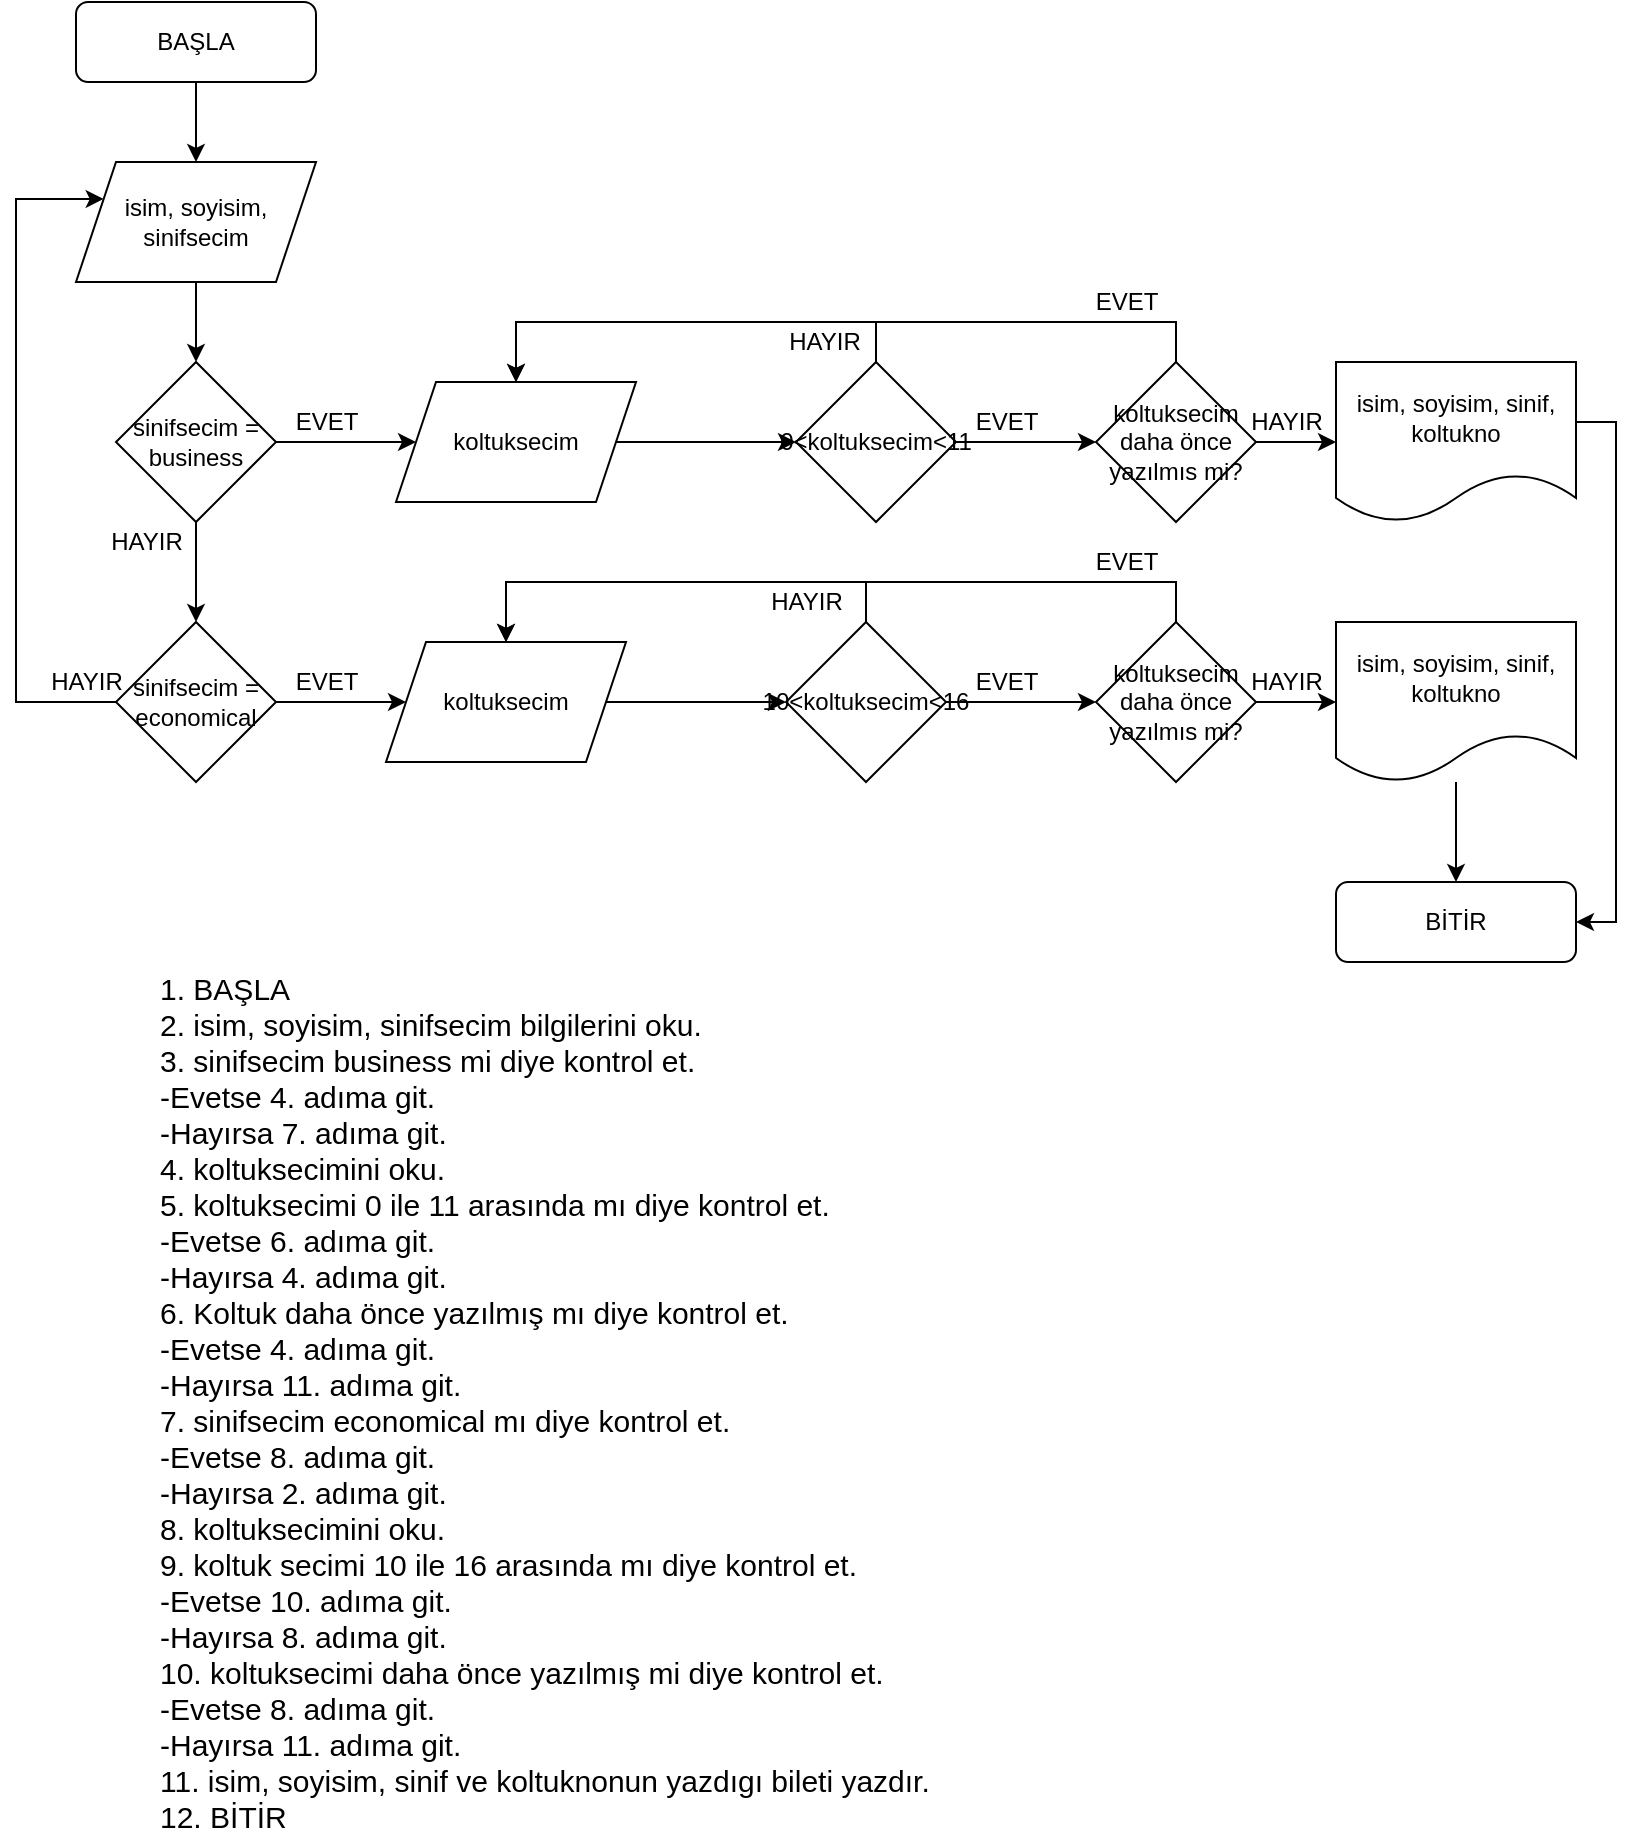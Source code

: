 <mxfile version="15.9.1" type="device"><diagram id="avZGLxDo9xpe03DCJ-uk" name="Page-1"><mxGraphModel dx="1422" dy="786" grid="1" gridSize="10" guides="1" tooltips="1" connect="1" arrows="1" fold="1" page="1" pageScale="1" pageWidth="827" pageHeight="1169" math="0" shadow="0"><root><mxCell id="0"/><mxCell id="1" parent="0"/><mxCell id="EaN9oWkHZuH9OkFxOJ4N-5" value="" style="edgeStyle=orthogonalEdgeStyle;rounded=0;orthogonalLoop=1;jettySize=auto;html=1;" edge="1" parent="1" source="EaN9oWkHZuH9OkFxOJ4N-1" target="EaN9oWkHZuH9OkFxOJ4N-2"><mxGeometry relative="1" as="geometry"/></mxCell><mxCell id="EaN9oWkHZuH9OkFxOJ4N-1" value="BAŞLA" style="rounded=1;whiteSpace=wrap;html=1;" vertex="1" parent="1"><mxGeometry x="40" y="40" width="120" height="40" as="geometry"/></mxCell><mxCell id="EaN9oWkHZuH9OkFxOJ4N-6" value="" style="edgeStyle=orthogonalEdgeStyle;rounded=0;orthogonalLoop=1;jettySize=auto;html=1;" edge="1" parent="1" source="EaN9oWkHZuH9OkFxOJ4N-2" target="EaN9oWkHZuH9OkFxOJ4N-3"><mxGeometry relative="1" as="geometry"/></mxCell><mxCell id="EaN9oWkHZuH9OkFxOJ4N-2" value="isim, soyisim, sinifsecim" style="shape=parallelogram;perimeter=parallelogramPerimeter;whiteSpace=wrap;html=1;fixedSize=1;" vertex="1" parent="1"><mxGeometry x="40" y="120" width="120" height="60" as="geometry"/></mxCell><mxCell id="EaN9oWkHZuH9OkFxOJ4N-7" value="" style="edgeStyle=orthogonalEdgeStyle;rounded=0;orthogonalLoop=1;jettySize=auto;html=1;" edge="1" parent="1" source="EaN9oWkHZuH9OkFxOJ4N-3" target="EaN9oWkHZuH9OkFxOJ4N-4"><mxGeometry relative="1" as="geometry"/></mxCell><mxCell id="EaN9oWkHZuH9OkFxOJ4N-18" value="" style="edgeStyle=orthogonalEdgeStyle;rounded=0;orthogonalLoop=1;jettySize=auto;html=1;" edge="1" parent="1" source="EaN9oWkHZuH9OkFxOJ4N-3" target="EaN9oWkHZuH9OkFxOJ4N-8"><mxGeometry relative="1" as="geometry"/></mxCell><mxCell id="EaN9oWkHZuH9OkFxOJ4N-3" value="sinifsecim = business" style="rhombus;whiteSpace=wrap;html=1;" vertex="1" parent="1"><mxGeometry x="60" y="220" width="80" height="80" as="geometry"/></mxCell><mxCell id="EaN9oWkHZuH9OkFxOJ4N-17" value="" style="edgeStyle=orthogonalEdgeStyle;rounded=0;orthogonalLoop=1;jettySize=auto;html=1;" edge="1" parent="1" source="EaN9oWkHZuH9OkFxOJ4N-4" target="EaN9oWkHZuH9OkFxOJ4N-14"><mxGeometry relative="1" as="geometry"/></mxCell><mxCell id="EaN9oWkHZuH9OkFxOJ4N-31" style="edgeStyle=orthogonalEdgeStyle;rounded=0;orthogonalLoop=1;jettySize=auto;html=1;entryX=0;entryY=0.25;entryDx=0;entryDy=0;" edge="1" parent="1" source="EaN9oWkHZuH9OkFxOJ4N-4" target="EaN9oWkHZuH9OkFxOJ4N-2"><mxGeometry relative="1" as="geometry"><Array as="points"><mxPoint x="10" y="390"/><mxPoint x="10" y="139"/></Array></mxGeometry></mxCell><mxCell id="EaN9oWkHZuH9OkFxOJ4N-4" value="sinifsecim = economical" style="rhombus;whiteSpace=wrap;html=1;" vertex="1" parent="1"><mxGeometry x="60" y="350" width="80" height="80" as="geometry"/></mxCell><mxCell id="EaN9oWkHZuH9OkFxOJ4N-19" value="" style="edgeStyle=orthogonalEdgeStyle;rounded=0;orthogonalLoop=1;jettySize=auto;html=1;" edge="1" parent="1" source="EaN9oWkHZuH9OkFxOJ4N-8" target="EaN9oWkHZuH9OkFxOJ4N-9"><mxGeometry relative="1" as="geometry"/></mxCell><mxCell id="EaN9oWkHZuH9OkFxOJ4N-8" value="koltuksecim" style="shape=parallelogram;perimeter=parallelogramPerimeter;whiteSpace=wrap;html=1;fixedSize=1;" vertex="1" parent="1"><mxGeometry x="200" y="230" width="120" height="60" as="geometry"/></mxCell><mxCell id="EaN9oWkHZuH9OkFxOJ4N-22" value="" style="edgeStyle=orthogonalEdgeStyle;rounded=0;orthogonalLoop=1;jettySize=auto;html=1;" edge="1" parent="1" source="EaN9oWkHZuH9OkFxOJ4N-9" target="EaN9oWkHZuH9OkFxOJ4N-20"><mxGeometry relative="1" as="geometry"/></mxCell><mxCell id="EaN9oWkHZuH9OkFxOJ4N-27" style="edgeStyle=orthogonalEdgeStyle;rounded=0;orthogonalLoop=1;jettySize=auto;html=1;entryX=0.5;entryY=0;entryDx=0;entryDy=0;" edge="1" parent="1" source="EaN9oWkHZuH9OkFxOJ4N-9" target="EaN9oWkHZuH9OkFxOJ4N-8"><mxGeometry relative="1" as="geometry"><Array as="points"><mxPoint x="440" y="200"/><mxPoint x="260" y="200"/></Array></mxGeometry></mxCell><mxCell id="EaN9oWkHZuH9OkFxOJ4N-9" value="0&amp;lt;koltuksecim&amp;lt;11" style="rhombus;whiteSpace=wrap;html=1;" vertex="1" parent="1"><mxGeometry x="400" y="220" width="80" height="80" as="geometry"/></mxCell><mxCell id="EaN9oWkHZuH9OkFxOJ4N-34" style="edgeStyle=orthogonalEdgeStyle;rounded=0;orthogonalLoop=1;jettySize=auto;html=1;entryX=1;entryY=0.5;entryDx=0;entryDy=0;" edge="1" parent="1" source="EaN9oWkHZuH9OkFxOJ4N-10" target="EaN9oWkHZuH9OkFxOJ4N-32"><mxGeometry relative="1" as="geometry"><Array as="points"><mxPoint x="810" y="250"/><mxPoint x="810" y="500"/></Array></mxGeometry></mxCell><mxCell id="EaN9oWkHZuH9OkFxOJ4N-10" value="isim, soyisim, sinif, koltukno" style="shape=document;whiteSpace=wrap;html=1;boundedLbl=1;" vertex="1" parent="1"><mxGeometry x="670" y="220" width="120" height="80" as="geometry"/></mxCell><mxCell id="EaN9oWkHZuH9OkFxOJ4N-24" value="" style="edgeStyle=orthogonalEdgeStyle;rounded=0;orthogonalLoop=1;jettySize=auto;html=1;" edge="1" parent="1" source="EaN9oWkHZuH9OkFxOJ4N-14" target="EaN9oWkHZuH9OkFxOJ4N-15"><mxGeometry relative="1" as="geometry"/></mxCell><mxCell id="EaN9oWkHZuH9OkFxOJ4N-14" value="koltuksecim" style="shape=parallelogram;perimeter=parallelogramPerimeter;whiteSpace=wrap;html=1;fixedSize=1;" vertex="1" parent="1"><mxGeometry x="195" y="360" width="120" height="60" as="geometry"/></mxCell><mxCell id="EaN9oWkHZuH9OkFxOJ4N-25" value="" style="edgeStyle=orthogonalEdgeStyle;rounded=0;orthogonalLoop=1;jettySize=auto;html=1;" edge="1" parent="1" source="EaN9oWkHZuH9OkFxOJ4N-15" target="EaN9oWkHZuH9OkFxOJ4N-21"><mxGeometry relative="1" as="geometry"/></mxCell><mxCell id="EaN9oWkHZuH9OkFxOJ4N-29" style="edgeStyle=orthogonalEdgeStyle;rounded=0;orthogonalLoop=1;jettySize=auto;html=1;entryX=0.5;entryY=0;entryDx=0;entryDy=0;" edge="1" parent="1" source="EaN9oWkHZuH9OkFxOJ4N-15" target="EaN9oWkHZuH9OkFxOJ4N-14"><mxGeometry relative="1" as="geometry"><Array as="points"><mxPoint x="435" y="330"/><mxPoint x="255" y="330"/></Array></mxGeometry></mxCell><mxCell id="EaN9oWkHZuH9OkFxOJ4N-15" value="10&amp;lt;koltuksecim&amp;lt;16" style="rhombus;whiteSpace=wrap;html=1;" vertex="1" parent="1"><mxGeometry x="395" y="350" width="80" height="80" as="geometry"/></mxCell><mxCell id="EaN9oWkHZuH9OkFxOJ4N-33" value="" style="edgeStyle=orthogonalEdgeStyle;rounded=0;orthogonalLoop=1;jettySize=auto;html=1;" edge="1" parent="1" source="EaN9oWkHZuH9OkFxOJ4N-16" target="EaN9oWkHZuH9OkFxOJ4N-32"><mxGeometry relative="1" as="geometry"/></mxCell><mxCell id="EaN9oWkHZuH9OkFxOJ4N-16" value="&lt;span&gt;isim, soyisim, sinif, koltukno&lt;/span&gt;" style="shape=document;whiteSpace=wrap;html=1;boundedLbl=1;" vertex="1" parent="1"><mxGeometry x="670" y="350" width="120" height="80" as="geometry"/></mxCell><mxCell id="EaN9oWkHZuH9OkFxOJ4N-23" value="" style="edgeStyle=orthogonalEdgeStyle;rounded=0;orthogonalLoop=1;jettySize=auto;html=1;" edge="1" parent="1" source="EaN9oWkHZuH9OkFxOJ4N-20" target="EaN9oWkHZuH9OkFxOJ4N-10"><mxGeometry relative="1" as="geometry"/></mxCell><mxCell id="EaN9oWkHZuH9OkFxOJ4N-28" style="edgeStyle=orthogonalEdgeStyle;rounded=0;orthogonalLoop=1;jettySize=auto;html=1;entryX=0.5;entryY=0;entryDx=0;entryDy=0;" edge="1" parent="1" source="EaN9oWkHZuH9OkFxOJ4N-20" target="EaN9oWkHZuH9OkFxOJ4N-8"><mxGeometry relative="1" as="geometry"><Array as="points"><mxPoint x="590" y="200"/><mxPoint x="260" y="200"/></Array></mxGeometry></mxCell><mxCell id="EaN9oWkHZuH9OkFxOJ4N-20" value="koltuksecim daha önce yazılmıs mi?" style="rhombus;whiteSpace=wrap;html=1;" vertex="1" parent="1"><mxGeometry x="550" y="220" width="80" height="80" as="geometry"/></mxCell><mxCell id="EaN9oWkHZuH9OkFxOJ4N-26" value="" style="edgeStyle=orthogonalEdgeStyle;rounded=0;orthogonalLoop=1;jettySize=auto;html=1;" edge="1" parent="1" source="EaN9oWkHZuH9OkFxOJ4N-21" target="EaN9oWkHZuH9OkFxOJ4N-16"><mxGeometry relative="1" as="geometry"/></mxCell><mxCell id="EaN9oWkHZuH9OkFxOJ4N-30" style="edgeStyle=orthogonalEdgeStyle;rounded=0;orthogonalLoop=1;jettySize=auto;html=1;entryX=0.5;entryY=0;entryDx=0;entryDy=0;" edge="1" parent="1" source="EaN9oWkHZuH9OkFxOJ4N-21" target="EaN9oWkHZuH9OkFxOJ4N-14"><mxGeometry relative="1" as="geometry"><Array as="points"><mxPoint x="590" y="330"/><mxPoint x="255" y="330"/></Array></mxGeometry></mxCell><mxCell id="EaN9oWkHZuH9OkFxOJ4N-21" value="koltuksecim daha önce yazılmıs mi?" style="rhombus;whiteSpace=wrap;html=1;" vertex="1" parent="1"><mxGeometry x="550" y="350" width="80" height="80" as="geometry"/></mxCell><mxCell id="EaN9oWkHZuH9OkFxOJ4N-32" value="BİTİR" style="rounded=1;whiteSpace=wrap;html=1;" vertex="1" parent="1"><mxGeometry x="670" y="480" width="120" height="40" as="geometry"/></mxCell><mxCell id="EaN9oWkHZuH9OkFxOJ4N-35" value="EVET" style="text;html=1;align=center;verticalAlign=middle;resizable=0;points=[];autosize=1;strokeColor=none;fillColor=none;" vertex="1" parent="1"><mxGeometry x="140" y="240" width="50" height="20" as="geometry"/></mxCell><mxCell id="EaN9oWkHZuH9OkFxOJ4N-36" value="EVET" style="text;html=1;align=center;verticalAlign=middle;resizable=0;points=[];autosize=1;strokeColor=none;fillColor=none;" vertex="1" parent="1"><mxGeometry x="480" y="240" width="50" height="20" as="geometry"/></mxCell><mxCell id="EaN9oWkHZuH9OkFxOJ4N-39" value="EVET" style="text;html=1;align=center;verticalAlign=middle;resizable=0;points=[];autosize=1;strokeColor=none;fillColor=none;" vertex="1" parent="1"><mxGeometry x="540" y="180" width="50" height="20" as="geometry"/></mxCell><mxCell id="EaN9oWkHZuH9OkFxOJ4N-41" value="EVET" style="text;html=1;align=center;verticalAlign=middle;resizable=0;points=[];autosize=1;strokeColor=none;fillColor=none;" vertex="1" parent="1"><mxGeometry x="140" y="370" width="50" height="20" as="geometry"/></mxCell><mxCell id="EaN9oWkHZuH9OkFxOJ4N-42" value="EVET" style="text;html=1;align=center;verticalAlign=middle;resizable=0;points=[];autosize=1;strokeColor=none;fillColor=none;" vertex="1" parent="1"><mxGeometry x="480" y="370" width="50" height="20" as="geometry"/></mxCell><mxCell id="EaN9oWkHZuH9OkFxOJ4N-43" value="EVET" style="text;html=1;align=center;verticalAlign=middle;resizable=0;points=[];autosize=1;strokeColor=none;fillColor=none;" vertex="1" parent="1"><mxGeometry x="540" y="310" width="50" height="20" as="geometry"/></mxCell><mxCell id="EaN9oWkHZuH9OkFxOJ4N-44" value="HAYIR" style="text;html=1;align=center;verticalAlign=middle;resizable=0;points=[];autosize=1;strokeColor=none;fillColor=none;" vertex="1" parent="1"><mxGeometry x="20" y="370" width="50" height="20" as="geometry"/></mxCell><mxCell id="EaN9oWkHZuH9OkFxOJ4N-45" value="HAYIR" style="text;html=1;align=center;verticalAlign=middle;resizable=0;points=[];autosize=1;strokeColor=none;fillColor=none;" vertex="1" parent="1"><mxGeometry x="50" y="300" width="50" height="20" as="geometry"/></mxCell><mxCell id="EaN9oWkHZuH9OkFxOJ4N-46" value="HAYIR" style="text;html=1;align=center;verticalAlign=middle;resizable=0;points=[];autosize=1;strokeColor=none;fillColor=none;" vertex="1" parent="1"><mxGeometry x="380" y="330" width="50" height="20" as="geometry"/></mxCell><mxCell id="EaN9oWkHZuH9OkFxOJ4N-47" value="HAYIR" style="text;html=1;align=center;verticalAlign=middle;resizable=0;points=[];autosize=1;strokeColor=none;fillColor=none;" vertex="1" parent="1"><mxGeometry x="389" y="200" width="50" height="20" as="geometry"/></mxCell><mxCell id="EaN9oWkHZuH9OkFxOJ4N-48" value="HAYIR" style="text;html=1;align=center;verticalAlign=middle;resizable=0;points=[];autosize=1;strokeColor=none;fillColor=none;" vertex="1" parent="1"><mxGeometry x="620" y="370" width="50" height="20" as="geometry"/></mxCell><mxCell id="EaN9oWkHZuH9OkFxOJ4N-49" value="HAYIR" style="text;html=1;align=center;verticalAlign=middle;resizable=0;points=[];autosize=1;strokeColor=none;fillColor=none;" vertex="1" parent="1"><mxGeometry x="620" y="240" width="50" height="20" as="geometry"/></mxCell><mxCell id="EaN9oWkHZuH9OkFxOJ4N-50" value="&lt;div style=&quot;font-size: 15px&quot;&gt;&lt;font style=&quot;font-size: 15px&quot;&gt;1. BAŞLA&lt;/font&gt;&lt;/div&gt;&lt;div style=&quot;font-size: 15px&quot;&gt;&lt;span&gt;&lt;font style=&quot;font-size: 15px&quot;&gt;2. isim, soyisim, sinifsecim bilgilerini oku.&lt;/font&gt;&lt;/span&gt;&lt;/div&gt;&lt;div style=&quot;font-size: 15px&quot;&gt;&lt;span&gt;&lt;font style=&quot;font-size: 15px&quot;&gt;3. sinifsecim business mi diye kontrol et.&lt;/font&gt;&lt;/span&gt;&lt;/div&gt;&lt;div style=&quot;font-size: 15px&quot;&gt;&lt;font style=&quot;font-size: 15px&quot;&gt;-Evetse 4. adıma git.&lt;/font&gt;&lt;/div&gt;&lt;div style=&quot;font-size: 15px&quot;&gt;&lt;font style=&quot;font-size: 15px&quot;&gt;-Hayırsa 7. adıma git.&lt;/font&gt;&lt;/div&gt;&lt;div style=&quot;font-size: 15px&quot;&gt;&lt;font style=&quot;font-size: 15px&quot;&gt;4. koltuksecimini oku.&lt;/font&gt;&lt;/div&gt;&lt;div style=&quot;font-size: 15px&quot;&gt;&lt;font style=&quot;font-size: 15px&quot;&gt;5. koltuksecimi 0 ile 11 arasında mı diye kontrol et.&lt;/font&gt;&lt;/div&gt;&lt;div style=&quot;font-size: 15px&quot;&gt;&lt;font style=&quot;font-size: 15px&quot;&gt;-Evetse 6. adıma git.&lt;/font&gt;&lt;/div&gt;&lt;div style=&quot;font-size: 15px&quot;&gt;&lt;font style=&quot;font-size: 15px&quot;&gt;-Hayırsa 4. adıma git.&lt;/font&gt;&lt;/div&gt;&lt;div style=&quot;font-size: 15px&quot;&gt;&lt;font style=&quot;font-size: 15px&quot;&gt;6. Koltuk daha önce yazılmış mı diye kontrol et.&lt;/font&gt;&lt;/div&gt;&lt;div style=&quot;font-size: 15px&quot;&gt;&lt;font style=&quot;font-size: 15px&quot;&gt;-Evetse 4. adıma git.&lt;/font&gt;&lt;/div&gt;&lt;div style=&quot;font-size: 15px&quot;&gt;&lt;font style=&quot;font-size: 15px&quot;&gt;-Hayırsa 11. adıma git.&lt;/font&gt;&lt;/div&gt;&lt;div style=&quot;font-size: 15px&quot;&gt;&lt;font style=&quot;font-size: 15px&quot;&gt;7. sinifsecim economical mı diye kontrol et.&lt;/font&gt;&lt;/div&gt;&lt;div style=&quot;font-size: 15px&quot;&gt;&lt;font style=&quot;font-size: 15px&quot;&gt;-Evetse 8. adıma git.&lt;/font&gt;&lt;/div&gt;&lt;div style=&quot;font-size: 15px&quot;&gt;&lt;font style=&quot;font-size: 15px&quot;&gt;-Hayırsa 2. adıma git.&lt;/font&gt;&lt;/div&gt;&lt;div style=&quot;font-size: 15px&quot;&gt;&lt;font style=&quot;font-size: 15px&quot;&gt;8. koltuksecimini oku.&lt;/font&gt;&lt;/div&gt;&lt;div style=&quot;font-size: 15px&quot;&gt;&lt;font style=&quot;font-size: 15px&quot;&gt;9. koltuk secimi 10 ile 16 arasında mı diye kontrol et.&lt;/font&gt;&lt;/div&gt;&lt;div style=&quot;font-size: 15px&quot;&gt;&lt;font style=&quot;font-size: 15px&quot;&gt;-Evetse 10. adıma git.&lt;/font&gt;&lt;/div&gt;&lt;div style=&quot;font-size: 15px&quot;&gt;&lt;font style=&quot;font-size: 15px&quot;&gt;-Hayırsa 8. adıma git.&lt;/font&gt;&lt;/div&gt;&lt;div style=&quot;font-size: 15px&quot;&gt;&lt;font style=&quot;font-size: 15px&quot;&gt;10. koltuksecimi daha önce yazılmış mi diye kontrol et.&lt;/font&gt;&lt;/div&gt;&lt;div style=&quot;font-size: 15px&quot;&gt;&lt;font style=&quot;font-size: 15px&quot;&gt;-Evetse 8. adıma git.&lt;/font&gt;&lt;/div&gt;&lt;div style=&quot;font-size: 15px&quot;&gt;&lt;font style=&quot;font-size: 15px&quot;&gt;-Hayırsa 11. adıma git.&lt;/font&gt;&lt;/div&gt;&lt;div style=&quot;font-size: 15px&quot;&gt;&lt;font style=&quot;font-size: 15px&quot;&gt;11. isim, soyisim, sinif ve koltuknonun yazdıgı bileti yazdır.&lt;/font&gt;&lt;/div&gt;&lt;div style=&quot;font-size: 15px&quot;&gt;&lt;font style=&quot;font-size: 15px&quot;&gt;12. BİTİR&lt;/font&gt;&lt;/div&gt;" style="text;html=1;align=left;verticalAlign=middle;resizable=0;points=[];autosize=1;strokeColor=none;fillColor=none;" vertex="1" parent="1"><mxGeometry x="80" y="570" width="400" height="340" as="geometry"/></mxCell></root></mxGraphModel></diagram></mxfile>